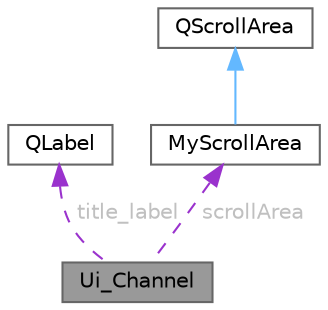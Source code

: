 digraph "Ui_Channel"
{
 // LATEX_PDF_SIZE
  bgcolor="transparent";
  edge [fontname=Helvetica,fontsize=10,labelfontname=Helvetica,labelfontsize=10];
  node [fontname=Helvetica,fontsize=10,shape=box,height=0.2,width=0.4];
  Node1 [id="Node000001",label="Ui_Channel",height=0.2,width=0.4,color="gray40", fillcolor="grey60", style="filled", fontcolor="black",tooltip=" "];
  Node2 -> Node1 [id="edge1_Node000001_Node000002",dir="back",color="darkorchid3",style="dashed",tooltip=" ",label=" title_label",fontcolor="grey" ];
  Node2 [id="Node000002",label="QLabel",height=0.2,width=0.4,color="gray40", fillcolor="white", style="filled",URL="$class_q_label.html",tooltip="标签控件类"];
  Node3 -> Node1 [id="edge2_Node000001_Node000003",dir="back",color="darkorchid3",style="dashed",tooltip=" ",label=" scrollArea",fontcolor="grey" ];
  Node3 [id="Node000003",label="MyScrollArea",height=0.2,width=0.4,color="gray40", fillcolor="white", style="filled",URL="$class_my_scroll_area.html",tooltip="自定义滚动区域类，继承自 QScrollArea，支持平滑滚动和返回顶部功能"];
  Node4 -> Node3 [id="edge3_Node000003_Node000004",dir="back",color="steelblue1",style="solid",tooltip=" "];
  Node4 [id="Node000004",label="QScrollArea",height=0.2,width=0.4,color="gray40", fillcolor="white", style="filled",tooltip=" "];
}
